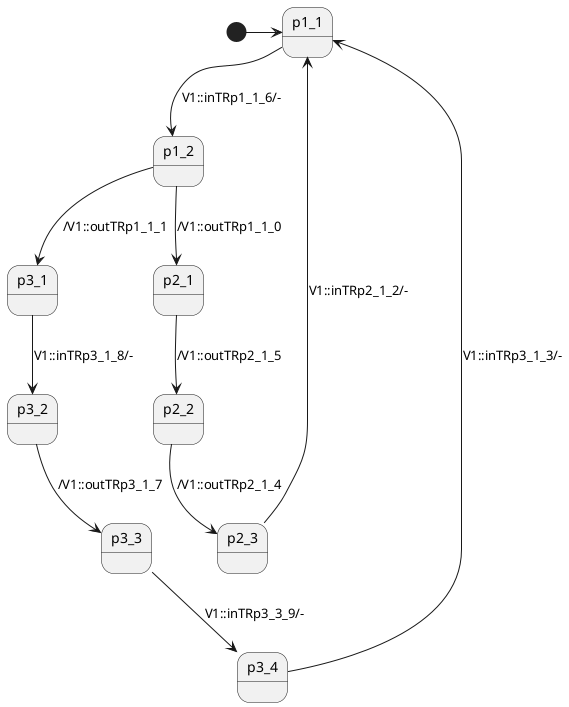 @startuml

[*] -> p1_1
p1_1 --> p1_2: V1::inTRp1_1_6/-
p2_1 --> p2_2: /V1::outTRp2_1_5
p3_1 --> p3_2: V1::inTRp3_1_8/-
p2_3 --> p1_1: V1::inTRp2_1_2/-
p2_2 --> p2_3: /V1::outTRp2_1_4
p1_2 --> p2_1: /V1::outTRp1_1_0
p1_2 --> p3_1: /V1::outTRp1_1_1
p3_3 --> p3_4: V1::inTRp3_3_9/-
p3_2 --> p3_3: /V1::outTRp3_1_7
p3_4 --> p1_1: V1::inTRp3_1_3/-

@enduml
